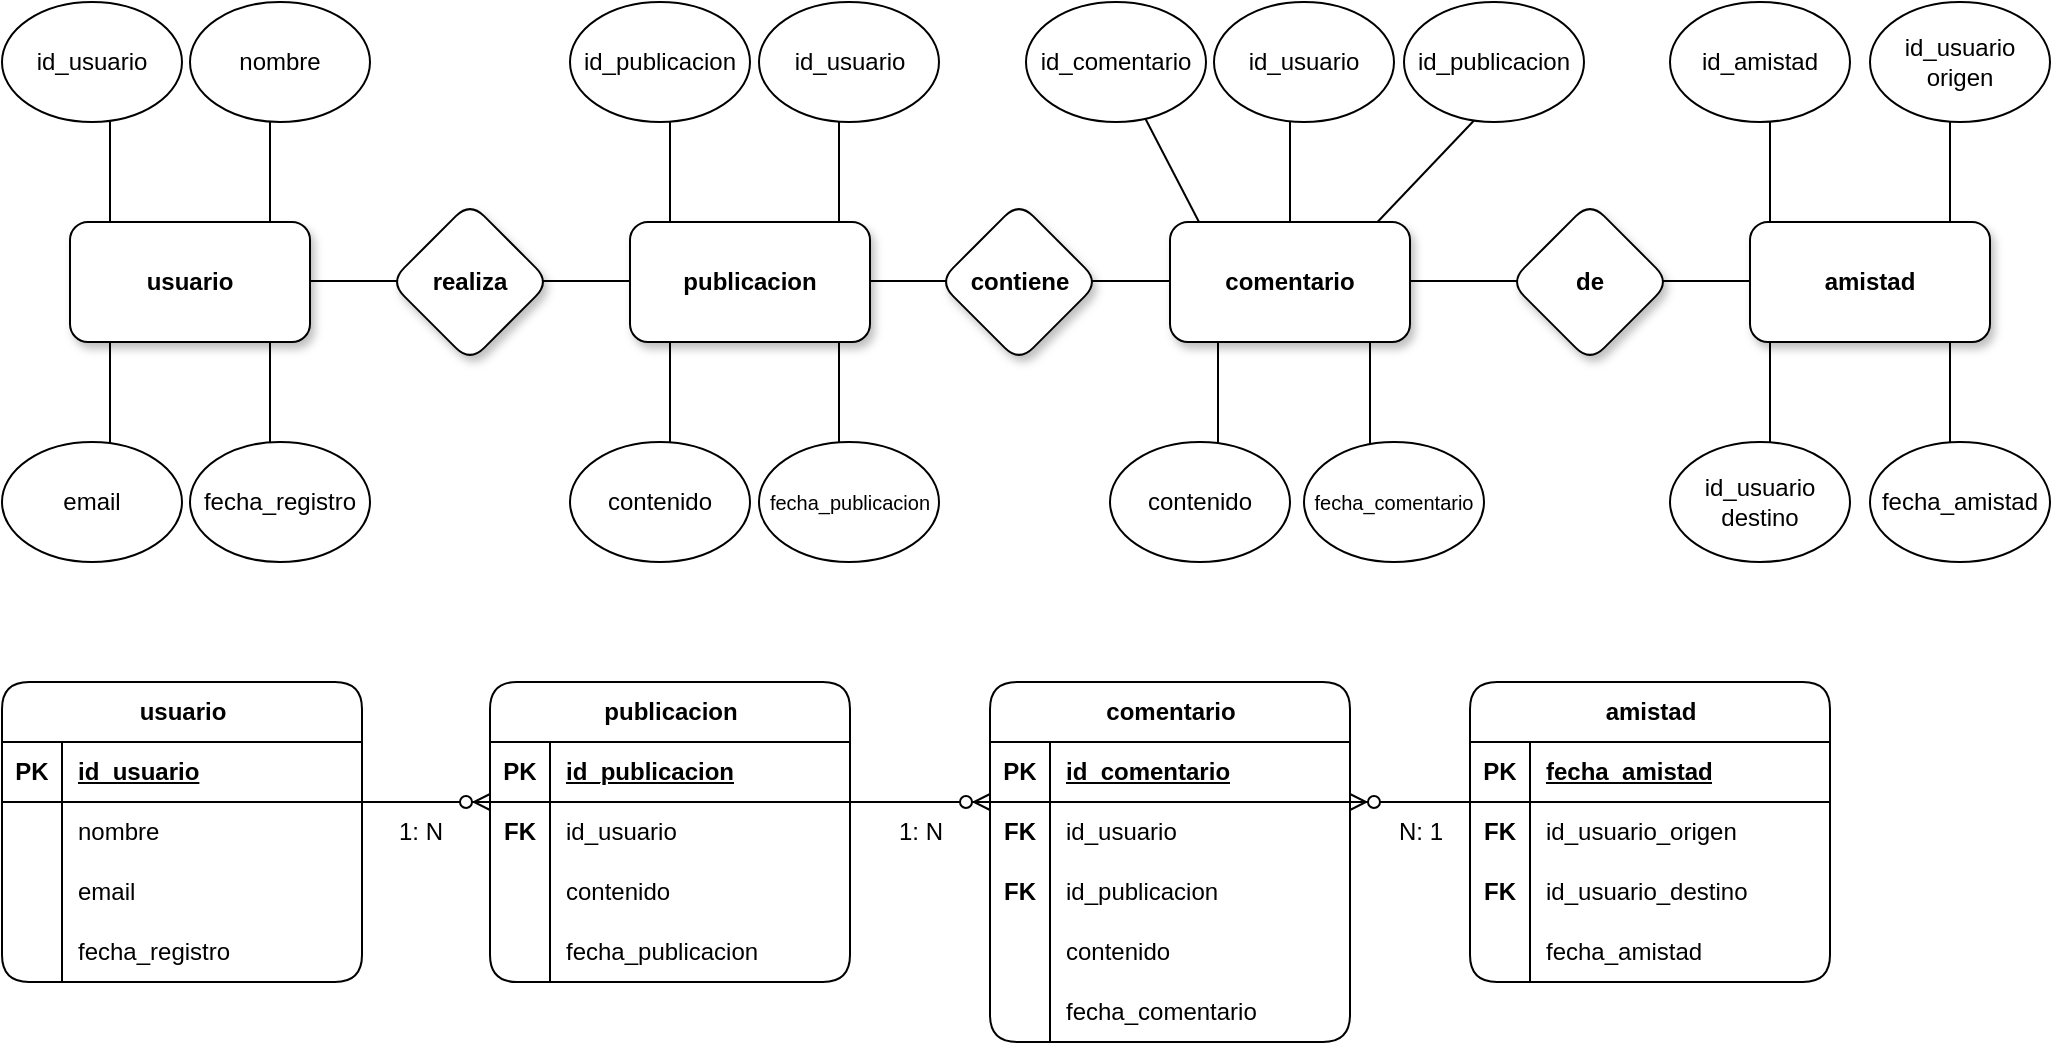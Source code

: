 <mxfile version="28.2.0">
  <diagram name="Página-1" id="ePE0vq8VpoWmBoGoiQUr">
    <mxGraphModel grid="1" page="1" gridSize="10" guides="1" tooltips="1" connect="1" arrows="1" fold="1" pageScale="1" pageWidth="1169" pageHeight="1654" math="0" shadow="0">
      <root>
        <mxCell id="0" />
        <mxCell id="1" parent="0" />
        <mxCell id="6eiF9FufuPybme3Obcz6-46" value="" style="endArrow=none;html=1;rounded=0;" edge="1" parent="1">
          <mxGeometry width="50" height="50" relative="1" as="geometry">
            <mxPoint x="920" y="350" as="sourcePoint" />
            <mxPoint x="920" y="280" as="targetPoint" />
          </mxGeometry>
        </mxCell>
        <mxCell id="6eiF9FufuPybme3Obcz6-44" value="" style="endArrow=none;html=1;rounded=0;" edge="1" parent="1">
          <mxGeometry width="50" height="50" relative="1" as="geometry">
            <mxPoint x="920" y="460" as="sourcePoint" />
            <mxPoint x="920" y="390" as="targetPoint" />
          </mxGeometry>
        </mxCell>
        <mxCell id="6eiF9FufuPybme3Obcz6-45" value="" style="endArrow=none;html=1;rounded=0;" edge="1" parent="1">
          <mxGeometry width="50" height="50" relative="1" as="geometry">
            <mxPoint x="1010" y="460" as="sourcePoint" />
            <mxPoint x="1010" y="390" as="targetPoint" />
          </mxGeometry>
        </mxCell>
        <mxCell id="6eiF9FufuPybme3Obcz6-47" value="" style="endArrow=none;html=1;rounded=0;" edge="1" parent="1">
          <mxGeometry width="50" height="50" relative="1" as="geometry">
            <mxPoint x="1010" y="340" as="sourcePoint" />
            <mxPoint x="1010" y="270" as="targetPoint" />
          </mxGeometry>
        </mxCell>
        <mxCell id="6eiF9FufuPybme3Obcz6-38" value="" style="endArrow=none;html=1;rounded=0;" edge="1" parent="1" target="6eiF9FufuPybme3Obcz6-30">
          <mxGeometry width="50" height="50" relative="1" as="geometry">
            <mxPoint x="634.5" y="330" as="sourcePoint" />
            <mxPoint x="634.5" y="260" as="targetPoint" />
          </mxGeometry>
        </mxCell>
        <mxCell id="6eiF9FufuPybme3Obcz6-39" value="" style="endArrow=none;html=1;rounded=0;entryX=0.242;entryY=0.9;entryDx=0;entryDy=0;entryPerimeter=0;" edge="1" parent="1">
          <mxGeometry width="50" height="50" relative="1" as="geometry">
            <mxPoint x="723.748" y="330" as="sourcePoint" />
            <mxPoint x="777" y="274" as="targetPoint" />
          </mxGeometry>
        </mxCell>
        <mxCell id="6eiF9FufuPybme3Obcz6-37" value="" style="endArrow=none;html=1;rounded=0;" edge="1" parent="1">
          <mxGeometry width="50" height="50" relative="1" as="geometry">
            <mxPoint x="680" y="330" as="sourcePoint" />
            <mxPoint x="680" y="260" as="targetPoint" />
          </mxGeometry>
        </mxCell>
        <mxCell id="6eiF9FufuPybme3Obcz6-35" value="" style="endArrow=none;html=1;rounded=0;" edge="1" parent="1">
          <mxGeometry width="50" height="50" relative="1" as="geometry">
            <mxPoint x="644" y="380" as="sourcePoint" />
            <mxPoint x="644" y="450" as="targetPoint" />
          </mxGeometry>
        </mxCell>
        <mxCell id="6eiF9FufuPybme3Obcz6-36" value="" style="endArrow=none;html=1;rounded=0;" edge="1" parent="1">
          <mxGeometry width="50" height="50" relative="1" as="geometry">
            <mxPoint x="720" y="450" as="sourcePoint" />
            <mxPoint x="720" y="380" as="targetPoint" />
          </mxGeometry>
        </mxCell>
        <mxCell id="6eiF9FufuPybme3Obcz6-27" value="" style="endArrow=none;html=1;rounded=0;" edge="1" parent="1">
          <mxGeometry width="50" height="50" relative="1" as="geometry">
            <mxPoint x="560" y="359.5" as="sourcePoint" />
            <mxPoint x="630" y="359.5" as="targetPoint" />
          </mxGeometry>
        </mxCell>
        <mxCell id="6eiF9FufuPybme3Obcz6-28" value="" style="endArrow=none;html=1;rounded=0;" edge="1" parent="1">
          <mxGeometry width="50" height="50" relative="1" as="geometry">
            <mxPoint x="730" y="359.5" as="sourcePoint" />
            <mxPoint x="800" y="359.5" as="targetPoint" />
          </mxGeometry>
        </mxCell>
        <mxCell id="6eiF9FufuPybme3Obcz6-29" value="" style="endArrow=none;html=1;rounded=0;" edge="1" parent="1">
          <mxGeometry width="50" height="50" relative="1" as="geometry">
            <mxPoint x="840" y="359.5" as="sourcePoint" />
            <mxPoint x="910" y="359.5" as="targetPoint" />
          </mxGeometry>
        </mxCell>
        <mxCell id="6eiF9FufuPybme3Obcz6-26" value="" style="endArrow=none;html=1;rounded=0;" edge="1" parent="1">
          <mxGeometry width="50" height="50" relative="1" as="geometry">
            <mxPoint x="450" y="359.5" as="sourcePoint" />
            <mxPoint x="520" y="359.5" as="targetPoint" />
          </mxGeometry>
        </mxCell>
        <mxCell id="6eiF9FufuPybme3Obcz6-24" value="" style="endArrow=none;html=1;rounded=0;" edge="1" parent="1">
          <mxGeometry width="50" height="50" relative="1" as="geometry">
            <mxPoint x="170" y="359.5" as="sourcePoint" />
            <mxPoint x="240" y="359.5" as="targetPoint" />
          </mxGeometry>
        </mxCell>
        <mxCell id="6eiF9FufuPybme3Obcz6-25" value="" style="endArrow=none;html=1;rounded=0;" edge="1" parent="1">
          <mxGeometry width="50" height="50" relative="1" as="geometry">
            <mxPoint x="280" y="359.5" as="sourcePoint" />
            <mxPoint x="350" y="359.5" as="targetPoint" />
          </mxGeometry>
        </mxCell>
        <mxCell id="6eiF9FufuPybme3Obcz6-22" value="" style="endArrow=none;html=1;rounded=0;" edge="1" parent="1">
          <mxGeometry width="50" height="50" relative="1" as="geometry">
            <mxPoint x="370" y="450" as="sourcePoint" />
            <mxPoint x="370" y="380" as="targetPoint" />
          </mxGeometry>
        </mxCell>
        <mxCell id="6eiF9FufuPybme3Obcz6-20" value="" style="endArrow=none;html=1;rounded=0;" edge="1" parent="1">
          <mxGeometry width="50" height="50" relative="1" as="geometry">
            <mxPoint x="370" y="340" as="sourcePoint" />
            <mxPoint x="370" y="270" as="targetPoint" />
          </mxGeometry>
        </mxCell>
        <mxCell id="6eiF9FufuPybme3Obcz6-21" value="" style="endArrow=none;html=1;rounded=0;" edge="1" parent="1">
          <mxGeometry width="50" height="50" relative="1" as="geometry">
            <mxPoint x="454.5" y="340" as="sourcePoint" />
            <mxPoint x="454.5" y="270" as="targetPoint" />
          </mxGeometry>
        </mxCell>
        <mxCell id="6eiF9FufuPybme3Obcz6-23" value="" style="endArrow=none;html=1;rounded=0;" edge="1" parent="1">
          <mxGeometry width="50" height="50" relative="1" as="geometry">
            <mxPoint x="454.5" y="450" as="sourcePoint" />
            <mxPoint x="454.5" y="380" as="targetPoint" />
          </mxGeometry>
        </mxCell>
        <mxCell id="6eiF9FufuPybme3Obcz6-9" value="" style="endArrow=none;html=1;rounded=0;" edge="1" parent="1">
          <mxGeometry width="50" height="50" relative="1" as="geometry">
            <mxPoint x="170" y="340" as="sourcePoint" />
            <mxPoint x="170" y="270" as="targetPoint" />
          </mxGeometry>
        </mxCell>
        <mxCell id="6eiF9FufuPybme3Obcz6-8" value="" style="endArrow=none;html=1;rounded=0;" edge="1" parent="1">
          <mxGeometry width="50" height="50" relative="1" as="geometry">
            <mxPoint x="90" y="340" as="sourcePoint" />
            <mxPoint x="90" y="270" as="targetPoint" />
          </mxGeometry>
        </mxCell>
        <mxCell id="6eiF9FufuPybme3Obcz6-11" value="" style="endArrow=none;html=1;rounded=0;" edge="1" parent="1">
          <mxGeometry width="50" height="50" relative="1" as="geometry">
            <mxPoint x="170" y="450" as="sourcePoint" />
            <mxPoint x="170" y="380" as="targetPoint" />
          </mxGeometry>
        </mxCell>
        <mxCell id="6eiF9FufuPybme3Obcz6-10" value="" style="endArrow=none;html=1;rounded=0;" edge="1" parent="1">
          <mxGeometry width="50" height="50" relative="1" as="geometry">
            <mxPoint x="90" y="450" as="sourcePoint" />
            <mxPoint x="90" y="380" as="targetPoint" />
          </mxGeometry>
        </mxCell>
        <mxCell id="6eiF9FufuPybme3Obcz6-1" value="&lt;b&gt;usuario&lt;/b&gt;" style="rounded=1;whiteSpace=wrap;html=1;shadow=1;" vertex="1" parent="1">
          <mxGeometry x="70" y="330" width="120" height="60" as="geometry" />
        </mxCell>
        <mxCell id="6eiF9FufuPybme3Obcz6-2" value="&lt;b&gt;publicacion&lt;/b&gt;" style="rounded=1;whiteSpace=wrap;html=1;shadow=1;" vertex="1" parent="1">
          <mxGeometry x="350" y="330" width="120" height="60" as="geometry" />
        </mxCell>
        <mxCell id="6eiF9FufuPybme3Obcz6-3" value="&lt;b&gt;comentario&lt;/b&gt;" style="rounded=1;whiteSpace=wrap;html=1;shadow=1;" vertex="1" parent="1">
          <mxGeometry x="620" y="330" width="120" height="60" as="geometry" />
        </mxCell>
        <mxCell id="6eiF9FufuPybme3Obcz6-4" value="&lt;b&gt;amistad&lt;/b&gt;" style="rounded=1;whiteSpace=wrap;html=1;shadow=1;" vertex="1" parent="1">
          <mxGeometry x="910" y="330" width="120" height="60" as="geometry" />
        </mxCell>
        <mxCell id="6eiF9FufuPybme3Obcz6-5" value="&lt;b&gt;realiza&lt;/b&gt;" style="rhombus;whiteSpace=wrap;html=1;rounded=1;shadow=1;" vertex="1" parent="1">
          <mxGeometry x="230" y="320" width="80" height="80" as="geometry" />
        </mxCell>
        <mxCell id="6eiF9FufuPybme3Obcz6-6" value="&lt;b&gt;contiene&lt;/b&gt;" style="rhombus;whiteSpace=wrap;html=1;rounded=1;shadow=1;" vertex="1" parent="1">
          <mxGeometry x="504.5" y="320" width="80" height="80" as="geometry" />
        </mxCell>
        <mxCell id="6eiF9FufuPybme3Obcz6-7" value="&lt;b&gt;de&lt;/b&gt;" style="rhombus;whiteSpace=wrap;html=1;rounded=1;shadow=1;" vertex="1" parent="1">
          <mxGeometry x="790" y="320" width="80" height="80" as="geometry" />
        </mxCell>
        <mxCell id="6eiF9FufuPybme3Obcz6-12" value="id_usuario" style="ellipse;whiteSpace=wrap;html=1;" vertex="1" parent="1">
          <mxGeometry x="36" y="220" width="90" height="60" as="geometry" />
        </mxCell>
        <mxCell id="6eiF9FufuPybme3Obcz6-13" value="nombre" style="ellipse;whiteSpace=wrap;html=1;" vertex="1" parent="1">
          <mxGeometry x="130" y="220" width="90" height="60" as="geometry" />
        </mxCell>
        <mxCell id="6eiF9FufuPybme3Obcz6-14" value="email" style="ellipse;whiteSpace=wrap;html=1;" vertex="1" parent="1">
          <mxGeometry x="36" y="440" width="90" height="60" as="geometry" />
        </mxCell>
        <mxCell id="6eiF9FufuPybme3Obcz6-15" value="fecha_registro" style="ellipse;whiteSpace=wrap;html=1;" vertex="1" parent="1">
          <mxGeometry x="130" y="440" width="90" height="60" as="geometry" />
        </mxCell>
        <mxCell id="6eiF9FufuPybme3Obcz6-16" value="id_publicacion" style="ellipse;whiteSpace=wrap;html=1;" vertex="1" parent="1">
          <mxGeometry x="320" y="220" width="90" height="60" as="geometry" />
        </mxCell>
        <mxCell id="6eiF9FufuPybme3Obcz6-17" value="id_usuario" style="ellipse;whiteSpace=wrap;html=1;" vertex="1" parent="1">
          <mxGeometry x="414.5" y="220" width="90" height="60" as="geometry" />
        </mxCell>
        <mxCell id="6eiF9FufuPybme3Obcz6-18" value="contenido" style="ellipse;whiteSpace=wrap;html=1;" vertex="1" parent="1">
          <mxGeometry x="320" y="440" width="90" height="60" as="geometry" />
        </mxCell>
        <mxCell id="6eiF9FufuPybme3Obcz6-19" value="&lt;font style=&quot;font-size: 10px;&quot;&gt;fecha_publicacion&lt;/font&gt;" style="ellipse;whiteSpace=wrap;html=1;" vertex="1" parent="1">
          <mxGeometry x="414.5" y="440" width="90" height="60" as="geometry" />
        </mxCell>
        <mxCell id="6eiF9FufuPybme3Obcz6-30" value="id_comentario" style="ellipse;whiteSpace=wrap;html=1;" vertex="1" parent="1">
          <mxGeometry x="548" y="220" width="90" height="60" as="geometry" />
        </mxCell>
        <mxCell id="6eiF9FufuPybme3Obcz6-31" value="id_usuario" style="ellipse;whiteSpace=wrap;html=1;" vertex="1" parent="1">
          <mxGeometry x="642" y="220" width="90" height="60" as="geometry" />
        </mxCell>
        <mxCell id="6eiF9FufuPybme3Obcz6-32" value="id_publicacion" style="ellipse;whiteSpace=wrap;html=1;" vertex="1" parent="1">
          <mxGeometry x="737" y="220" width="90" height="60" as="geometry" />
        </mxCell>
        <mxCell id="6eiF9FufuPybme3Obcz6-33" value="contenido" style="ellipse;whiteSpace=wrap;html=1;" vertex="1" parent="1">
          <mxGeometry x="590" y="440" width="90" height="60" as="geometry" />
        </mxCell>
        <mxCell id="6eiF9FufuPybme3Obcz6-34" value="&lt;font style=&quot;font-size: 10px;&quot;&gt;fecha_comentario&lt;/font&gt;" style="ellipse;whiteSpace=wrap;html=1;" vertex="1" parent="1">
          <mxGeometry x="687" y="440" width="90" height="60" as="geometry" />
        </mxCell>
        <mxCell id="6eiF9FufuPybme3Obcz6-40" value="id_amistad" style="ellipse;whiteSpace=wrap;html=1;" vertex="1" parent="1">
          <mxGeometry x="870" y="220" width="90" height="60" as="geometry" />
        </mxCell>
        <mxCell id="6eiF9FufuPybme3Obcz6-41" value="id_usuario origen" style="ellipse;whiteSpace=wrap;html=1;" vertex="1" parent="1">
          <mxGeometry x="970" y="220" width="90" height="60" as="geometry" />
        </mxCell>
        <mxCell id="6eiF9FufuPybme3Obcz6-42" value="id_usuario destino" style="ellipse;whiteSpace=wrap;html=1;" vertex="1" parent="1">
          <mxGeometry x="870" y="440" width="90" height="60" as="geometry" />
        </mxCell>
        <mxCell id="6eiF9FufuPybme3Obcz6-43" value="fecha_amistad" style="ellipse;whiteSpace=wrap;html=1;" vertex="1" parent="1">
          <mxGeometry x="970" y="440" width="90" height="60" as="geometry" />
        </mxCell>
        <mxCell id="6eiF9FufuPybme3Obcz6-48" value="usuario" style="shape=table;startSize=30;container=1;collapsible=1;childLayout=tableLayout;fixedRows=1;rowLines=0;fontStyle=1;align=center;resizeLast=1;html=1;rounded=1;" vertex="1" parent="1">
          <mxGeometry x="36" y="560" width="180" height="150" as="geometry" />
        </mxCell>
        <mxCell id="6eiF9FufuPybme3Obcz6-49" value="" style="shape=tableRow;horizontal=0;startSize=0;swimlaneHead=0;swimlaneBody=0;fillColor=none;collapsible=0;dropTarget=0;points=[[0,0.5],[1,0.5]];portConstraint=eastwest;top=0;left=0;right=0;bottom=1;" vertex="1" parent="6eiF9FufuPybme3Obcz6-48">
          <mxGeometry y="30" width="180" height="30" as="geometry" />
        </mxCell>
        <mxCell id="6eiF9FufuPybme3Obcz6-50" value="PK" style="shape=partialRectangle;connectable=0;fillColor=none;top=0;left=0;bottom=0;right=0;fontStyle=1;overflow=hidden;whiteSpace=wrap;html=1;" vertex="1" parent="6eiF9FufuPybme3Obcz6-49">
          <mxGeometry width="30" height="30" as="geometry">
            <mxRectangle width="30" height="30" as="alternateBounds" />
          </mxGeometry>
        </mxCell>
        <mxCell id="6eiF9FufuPybme3Obcz6-51" value="id_usuario" style="shape=partialRectangle;connectable=0;fillColor=none;top=0;left=0;bottom=0;right=0;align=left;spacingLeft=6;fontStyle=5;overflow=hidden;whiteSpace=wrap;html=1;" vertex="1" parent="6eiF9FufuPybme3Obcz6-49">
          <mxGeometry x="30" width="150" height="30" as="geometry">
            <mxRectangle width="150" height="30" as="alternateBounds" />
          </mxGeometry>
        </mxCell>
        <mxCell id="6eiF9FufuPybme3Obcz6-52" value="" style="shape=tableRow;horizontal=0;startSize=0;swimlaneHead=0;swimlaneBody=0;fillColor=none;collapsible=0;dropTarget=0;points=[[0,0.5],[1,0.5]];portConstraint=eastwest;top=0;left=0;right=0;bottom=0;" vertex="1" parent="6eiF9FufuPybme3Obcz6-48">
          <mxGeometry y="60" width="180" height="30" as="geometry" />
        </mxCell>
        <mxCell id="6eiF9FufuPybme3Obcz6-53" value="" style="shape=partialRectangle;connectable=0;fillColor=none;top=0;left=0;bottom=0;right=0;editable=1;overflow=hidden;whiteSpace=wrap;html=1;" vertex="1" parent="6eiF9FufuPybme3Obcz6-52">
          <mxGeometry width="30" height="30" as="geometry">
            <mxRectangle width="30" height="30" as="alternateBounds" />
          </mxGeometry>
        </mxCell>
        <mxCell id="6eiF9FufuPybme3Obcz6-54" value="nombre" style="shape=partialRectangle;connectable=0;fillColor=none;top=0;left=0;bottom=0;right=0;align=left;spacingLeft=6;overflow=hidden;whiteSpace=wrap;html=1;" vertex="1" parent="6eiF9FufuPybme3Obcz6-52">
          <mxGeometry x="30" width="150" height="30" as="geometry">
            <mxRectangle width="150" height="30" as="alternateBounds" />
          </mxGeometry>
        </mxCell>
        <mxCell id="6eiF9FufuPybme3Obcz6-55" value="" style="shape=tableRow;horizontal=0;startSize=0;swimlaneHead=0;swimlaneBody=0;fillColor=none;collapsible=0;dropTarget=0;points=[[0,0.5],[1,0.5]];portConstraint=eastwest;top=0;left=0;right=0;bottom=0;" vertex="1" parent="6eiF9FufuPybme3Obcz6-48">
          <mxGeometry y="90" width="180" height="30" as="geometry" />
        </mxCell>
        <mxCell id="6eiF9FufuPybme3Obcz6-56" value="" style="shape=partialRectangle;connectable=0;fillColor=none;top=0;left=0;bottom=0;right=0;editable=1;overflow=hidden;whiteSpace=wrap;html=1;" vertex="1" parent="6eiF9FufuPybme3Obcz6-55">
          <mxGeometry width="30" height="30" as="geometry">
            <mxRectangle width="30" height="30" as="alternateBounds" />
          </mxGeometry>
        </mxCell>
        <mxCell id="6eiF9FufuPybme3Obcz6-57" value="email" style="shape=partialRectangle;connectable=0;fillColor=none;top=0;left=0;bottom=0;right=0;align=left;spacingLeft=6;overflow=hidden;whiteSpace=wrap;html=1;" vertex="1" parent="6eiF9FufuPybme3Obcz6-55">
          <mxGeometry x="30" width="150" height="30" as="geometry">
            <mxRectangle width="150" height="30" as="alternateBounds" />
          </mxGeometry>
        </mxCell>
        <mxCell id="6eiF9FufuPybme3Obcz6-58" value="" style="shape=tableRow;horizontal=0;startSize=0;swimlaneHead=0;swimlaneBody=0;fillColor=none;collapsible=0;dropTarget=0;points=[[0,0.5],[1,0.5]];portConstraint=eastwest;top=0;left=0;right=0;bottom=0;" vertex="1" parent="6eiF9FufuPybme3Obcz6-48">
          <mxGeometry y="120" width="180" height="30" as="geometry" />
        </mxCell>
        <mxCell id="6eiF9FufuPybme3Obcz6-59" value="" style="shape=partialRectangle;connectable=0;fillColor=none;top=0;left=0;bottom=0;right=0;editable=1;overflow=hidden;whiteSpace=wrap;html=1;" vertex="1" parent="6eiF9FufuPybme3Obcz6-58">
          <mxGeometry width="30" height="30" as="geometry">
            <mxRectangle width="30" height="30" as="alternateBounds" />
          </mxGeometry>
        </mxCell>
        <mxCell id="6eiF9FufuPybme3Obcz6-60" value="fecha_registro" style="shape=partialRectangle;connectable=0;fillColor=none;top=0;left=0;bottom=0;right=0;align=left;spacingLeft=6;overflow=hidden;whiteSpace=wrap;html=1;" vertex="1" parent="6eiF9FufuPybme3Obcz6-58">
          <mxGeometry x="30" width="150" height="30" as="geometry">
            <mxRectangle width="150" height="30" as="alternateBounds" />
          </mxGeometry>
        </mxCell>
        <mxCell id="6eiF9FufuPybme3Obcz6-61" value="publicacion" style="shape=table;startSize=30;container=1;collapsible=1;childLayout=tableLayout;fixedRows=1;rowLines=0;fontStyle=1;align=center;resizeLast=1;html=1;rounded=1;" vertex="1" parent="1">
          <mxGeometry x="280" y="560" width="180" height="150" as="geometry" />
        </mxCell>
        <mxCell id="6eiF9FufuPybme3Obcz6-62" value="" style="shape=tableRow;horizontal=0;startSize=0;swimlaneHead=0;swimlaneBody=0;fillColor=none;collapsible=0;dropTarget=0;points=[[0,0.5],[1,0.5]];portConstraint=eastwest;top=0;left=0;right=0;bottom=1;" vertex="1" parent="6eiF9FufuPybme3Obcz6-61">
          <mxGeometry y="30" width="180" height="30" as="geometry" />
        </mxCell>
        <mxCell id="6eiF9FufuPybme3Obcz6-63" value="PK" style="shape=partialRectangle;connectable=0;fillColor=none;top=0;left=0;bottom=0;right=0;fontStyle=1;overflow=hidden;whiteSpace=wrap;html=1;" vertex="1" parent="6eiF9FufuPybme3Obcz6-62">
          <mxGeometry width="30" height="30" as="geometry">
            <mxRectangle width="30" height="30" as="alternateBounds" />
          </mxGeometry>
        </mxCell>
        <mxCell id="6eiF9FufuPybme3Obcz6-64" value="id_publicacion" style="shape=partialRectangle;connectable=0;fillColor=none;top=0;left=0;bottom=0;right=0;align=left;spacingLeft=6;fontStyle=5;overflow=hidden;whiteSpace=wrap;html=1;" vertex="1" parent="6eiF9FufuPybme3Obcz6-62">
          <mxGeometry x="30" width="150" height="30" as="geometry">
            <mxRectangle width="150" height="30" as="alternateBounds" />
          </mxGeometry>
        </mxCell>
        <mxCell id="6eiF9FufuPybme3Obcz6-65" value="" style="shape=tableRow;horizontal=0;startSize=0;swimlaneHead=0;swimlaneBody=0;fillColor=none;collapsible=0;dropTarget=0;points=[[0,0.5],[1,0.5]];portConstraint=eastwest;top=0;left=0;right=0;bottom=0;" vertex="1" parent="6eiF9FufuPybme3Obcz6-61">
          <mxGeometry y="60" width="180" height="30" as="geometry" />
        </mxCell>
        <mxCell id="6eiF9FufuPybme3Obcz6-66" value="&lt;b&gt;FK&lt;/b&gt;" style="shape=partialRectangle;connectable=0;fillColor=none;top=0;left=0;bottom=0;right=0;editable=1;overflow=hidden;whiteSpace=wrap;html=1;" vertex="1" parent="6eiF9FufuPybme3Obcz6-65">
          <mxGeometry width="30" height="30" as="geometry">
            <mxRectangle width="30" height="30" as="alternateBounds" />
          </mxGeometry>
        </mxCell>
        <mxCell id="6eiF9FufuPybme3Obcz6-67" value="id_usuario" style="shape=partialRectangle;connectable=0;fillColor=none;top=0;left=0;bottom=0;right=0;align=left;spacingLeft=6;overflow=hidden;whiteSpace=wrap;html=1;" vertex="1" parent="6eiF9FufuPybme3Obcz6-65">
          <mxGeometry x="30" width="150" height="30" as="geometry">
            <mxRectangle width="150" height="30" as="alternateBounds" />
          </mxGeometry>
        </mxCell>
        <mxCell id="6eiF9FufuPybme3Obcz6-68" value="" style="shape=tableRow;horizontal=0;startSize=0;swimlaneHead=0;swimlaneBody=0;fillColor=none;collapsible=0;dropTarget=0;points=[[0,0.5],[1,0.5]];portConstraint=eastwest;top=0;left=0;right=0;bottom=0;" vertex="1" parent="6eiF9FufuPybme3Obcz6-61">
          <mxGeometry y="90" width="180" height="30" as="geometry" />
        </mxCell>
        <mxCell id="6eiF9FufuPybme3Obcz6-69" value="" style="shape=partialRectangle;connectable=0;fillColor=none;top=0;left=0;bottom=0;right=0;editable=1;overflow=hidden;whiteSpace=wrap;html=1;" vertex="1" parent="6eiF9FufuPybme3Obcz6-68">
          <mxGeometry width="30" height="30" as="geometry">
            <mxRectangle width="30" height="30" as="alternateBounds" />
          </mxGeometry>
        </mxCell>
        <mxCell id="6eiF9FufuPybme3Obcz6-70" value="contenido" style="shape=partialRectangle;connectable=0;fillColor=none;top=0;left=0;bottom=0;right=0;align=left;spacingLeft=6;overflow=hidden;whiteSpace=wrap;html=1;" vertex="1" parent="6eiF9FufuPybme3Obcz6-68">
          <mxGeometry x="30" width="150" height="30" as="geometry">
            <mxRectangle width="150" height="30" as="alternateBounds" />
          </mxGeometry>
        </mxCell>
        <mxCell id="6eiF9FufuPybme3Obcz6-71" value="" style="shape=tableRow;horizontal=0;startSize=0;swimlaneHead=0;swimlaneBody=0;fillColor=none;collapsible=0;dropTarget=0;points=[[0,0.5],[1,0.5]];portConstraint=eastwest;top=0;left=0;right=0;bottom=0;" vertex="1" parent="6eiF9FufuPybme3Obcz6-61">
          <mxGeometry y="120" width="180" height="30" as="geometry" />
        </mxCell>
        <mxCell id="6eiF9FufuPybme3Obcz6-72" value="" style="shape=partialRectangle;connectable=0;fillColor=none;top=0;left=0;bottom=0;right=0;editable=1;overflow=hidden;whiteSpace=wrap;html=1;" vertex="1" parent="6eiF9FufuPybme3Obcz6-71">
          <mxGeometry width="30" height="30" as="geometry">
            <mxRectangle width="30" height="30" as="alternateBounds" />
          </mxGeometry>
        </mxCell>
        <mxCell id="6eiF9FufuPybme3Obcz6-73" value="fecha_publicacion" style="shape=partialRectangle;connectable=0;fillColor=none;top=0;left=0;bottom=0;right=0;align=left;spacingLeft=6;overflow=hidden;whiteSpace=wrap;html=1;" vertex="1" parent="6eiF9FufuPybme3Obcz6-71">
          <mxGeometry x="30" width="150" height="30" as="geometry">
            <mxRectangle width="150" height="30" as="alternateBounds" />
          </mxGeometry>
        </mxCell>
        <mxCell id="6eiF9FufuPybme3Obcz6-74" value="comentario" style="shape=table;startSize=30;container=1;collapsible=1;childLayout=tableLayout;fixedRows=1;rowLines=0;fontStyle=1;align=center;resizeLast=1;html=1;rounded=1;" vertex="1" parent="1">
          <mxGeometry x="530" y="560" width="180" height="180" as="geometry" />
        </mxCell>
        <mxCell id="6eiF9FufuPybme3Obcz6-75" value="" style="shape=tableRow;horizontal=0;startSize=0;swimlaneHead=0;swimlaneBody=0;fillColor=none;collapsible=0;dropTarget=0;points=[[0,0.5],[1,0.5]];portConstraint=eastwest;top=0;left=0;right=0;bottom=1;" vertex="1" parent="6eiF9FufuPybme3Obcz6-74">
          <mxGeometry y="30" width="180" height="30" as="geometry" />
        </mxCell>
        <mxCell id="6eiF9FufuPybme3Obcz6-76" value="PK" style="shape=partialRectangle;connectable=0;fillColor=none;top=0;left=0;bottom=0;right=0;fontStyle=1;overflow=hidden;whiteSpace=wrap;html=1;" vertex="1" parent="6eiF9FufuPybme3Obcz6-75">
          <mxGeometry width="30" height="30" as="geometry">
            <mxRectangle width="30" height="30" as="alternateBounds" />
          </mxGeometry>
        </mxCell>
        <mxCell id="6eiF9FufuPybme3Obcz6-77" value="id_comentario" style="shape=partialRectangle;connectable=0;fillColor=none;top=0;left=0;bottom=0;right=0;align=left;spacingLeft=6;fontStyle=5;overflow=hidden;whiteSpace=wrap;html=1;" vertex="1" parent="6eiF9FufuPybme3Obcz6-75">
          <mxGeometry x="30" width="150" height="30" as="geometry">
            <mxRectangle width="150" height="30" as="alternateBounds" />
          </mxGeometry>
        </mxCell>
        <mxCell id="6eiF9FufuPybme3Obcz6-78" value="" style="shape=tableRow;horizontal=0;startSize=0;swimlaneHead=0;swimlaneBody=0;fillColor=none;collapsible=0;dropTarget=0;points=[[0,0.5],[1,0.5]];portConstraint=eastwest;top=0;left=0;right=0;bottom=0;" vertex="1" parent="6eiF9FufuPybme3Obcz6-74">
          <mxGeometry y="60" width="180" height="30" as="geometry" />
        </mxCell>
        <mxCell id="6eiF9FufuPybme3Obcz6-79" value="&lt;b&gt;FK&lt;/b&gt;" style="shape=partialRectangle;connectable=0;fillColor=none;top=0;left=0;bottom=0;right=0;editable=1;overflow=hidden;whiteSpace=wrap;html=1;" vertex="1" parent="6eiF9FufuPybme3Obcz6-78">
          <mxGeometry width="30" height="30" as="geometry">
            <mxRectangle width="30" height="30" as="alternateBounds" />
          </mxGeometry>
        </mxCell>
        <mxCell id="6eiF9FufuPybme3Obcz6-80" value="id_usuario" style="shape=partialRectangle;connectable=0;fillColor=none;top=0;left=0;bottom=0;right=0;align=left;spacingLeft=6;overflow=hidden;whiteSpace=wrap;html=1;" vertex="1" parent="6eiF9FufuPybme3Obcz6-78">
          <mxGeometry x="30" width="150" height="30" as="geometry">
            <mxRectangle width="150" height="30" as="alternateBounds" />
          </mxGeometry>
        </mxCell>
        <mxCell id="6eiF9FufuPybme3Obcz6-81" value="" style="shape=tableRow;horizontal=0;startSize=0;swimlaneHead=0;swimlaneBody=0;fillColor=none;collapsible=0;dropTarget=0;points=[[0,0.5],[1,0.5]];portConstraint=eastwest;top=0;left=0;right=0;bottom=0;" vertex="1" parent="6eiF9FufuPybme3Obcz6-74">
          <mxGeometry y="90" width="180" height="30" as="geometry" />
        </mxCell>
        <mxCell id="6eiF9FufuPybme3Obcz6-82" value="&lt;b&gt;FK&lt;/b&gt;" style="shape=partialRectangle;connectable=0;fillColor=none;top=0;left=0;bottom=0;right=0;editable=1;overflow=hidden;whiteSpace=wrap;html=1;" vertex="1" parent="6eiF9FufuPybme3Obcz6-81">
          <mxGeometry width="30" height="30" as="geometry">
            <mxRectangle width="30" height="30" as="alternateBounds" />
          </mxGeometry>
        </mxCell>
        <mxCell id="6eiF9FufuPybme3Obcz6-83" value="id_publicacion" style="shape=partialRectangle;connectable=0;fillColor=none;top=0;left=0;bottom=0;right=0;align=left;spacingLeft=6;overflow=hidden;whiteSpace=wrap;html=1;" vertex="1" parent="6eiF9FufuPybme3Obcz6-81">
          <mxGeometry x="30" width="150" height="30" as="geometry">
            <mxRectangle width="150" height="30" as="alternateBounds" />
          </mxGeometry>
        </mxCell>
        <mxCell id="6eiF9FufuPybme3Obcz6-84" value="" style="shape=tableRow;horizontal=0;startSize=0;swimlaneHead=0;swimlaneBody=0;fillColor=none;collapsible=0;dropTarget=0;points=[[0,0.5],[1,0.5]];portConstraint=eastwest;top=0;left=0;right=0;bottom=0;" vertex="1" parent="6eiF9FufuPybme3Obcz6-74">
          <mxGeometry y="120" width="180" height="30" as="geometry" />
        </mxCell>
        <mxCell id="6eiF9FufuPybme3Obcz6-85" value="" style="shape=partialRectangle;connectable=0;fillColor=none;top=0;left=0;bottom=0;right=0;editable=1;overflow=hidden;whiteSpace=wrap;html=1;" vertex="1" parent="6eiF9FufuPybme3Obcz6-84">
          <mxGeometry width="30" height="30" as="geometry">
            <mxRectangle width="30" height="30" as="alternateBounds" />
          </mxGeometry>
        </mxCell>
        <mxCell id="6eiF9FufuPybme3Obcz6-86" value="contenido" style="shape=partialRectangle;connectable=0;fillColor=none;top=0;left=0;bottom=0;right=0;align=left;spacingLeft=6;overflow=hidden;whiteSpace=wrap;html=1;" vertex="1" parent="6eiF9FufuPybme3Obcz6-84">
          <mxGeometry x="30" width="150" height="30" as="geometry">
            <mxRectangle width="150" height="30" as="alternateBounds" />
          </mxGeometry>
        </mxCell>
        <mxCell id="6eiF9FufuPybme3Obcz6-100" value="" style="shape=tableRow;horizontal=0;startSize=0;swimlaneHead=0;swimlaneBody=0;fillColor=none;collapsible=0;dropTarget=0;points=[[0,0.5],[1,0.5]];portConstraint=eastwest;top=0;left=0;right=0;bottom=0;" vertex="1" parent="6eiF9FufuPybme3Obcz6-74">
          <mxGeometry y="150" width="180" height="30" as="geometry" />
        </mxCell>
        <mxCell id="6eiF9FufuPybme3Obcz6-101" value="" style="shape=partialRectangle;connectable=0;fillColor=none;top=0;left=0;bottom=0;right=0;editable=1;overflow=hidden;whiteSpace=wrap;html=1;" vertex="1" parent="6eiF9FufuPybme3Obcz6-100">
          <mxGeometry width="30" height="30" as="geometry">
            <mxRectangle width="30" height="30" as="alternateBounds" />
          </mxGeometry>
        </mxCell>
        <mxCell id="6eiF9FufuPybme3Obcz6-102" value="fecha_comentario" style="shape=partialRectangle;connectable=0;fillColor=none;top=0;left=0;bottom=0;right=0;align=left;spacingLeft=6;overflow=hidden;whiteSpace=wrap;html=1;" vertex="1" parent="6eiF9FufuPybme3Obcz6-100">
          <mxGeometry x="30" width="150" height="30" as="geometry">
            <mxRectangle width="150" height="30" as="alternateBounds" />
          </mxGeometry>
        </mxCell>
        <mxCell id="6eiF9FufuPybme3Obcz6-87" value="amistad" style="shape=table;startSize=30;container=1;collapsible=1;childLayout=tableLayout;fixedRows=1;rowLines=0;fontStyle=1;align=center;resizeLast=1;html=1;rounded=1;" vertex="1" parent="1">
          <mxGeometry x="770" y="560" width="180" height="150" as="geometry" />
        </mxCell>
        <mxCell id="6eiF9FufuPybme3Obcz6-88" value="" style="shape=tableRow;horizontal=0;startSize=0;swimlaneHead=0;swimlaneBody=0;fillColor=none;collapsible=0;dropTarget=0;points=[[0,0.5],[1,0.5]];portConstraint=eastwest;top=0;left=0;right=0;bottom=1;" vertex="1" parent="6eiF9FufuPybme3Obcz6-87">
          <mxGeometry y="30" width="180" height="30" as="geometry" />
        </mxCell>
        <mxCell id="6eiF9FufuPybme3Obcz6-89" value="PK" style="shape=partialRectangle;connectable=0;fillColor=none;top=0;left=0;bottom=0;right=0;fontStyle=1;overflow=hidden;whiteSpace=wrap;html=1;" vertex="1" parent="6eiF9FufuPybme3Obcz6-88">
          <mxGeometry width="30" height="30" as="geometry">
            <mxRectangle width="30" height="30" as="alternateBounds" />
          </mxGeometry>
        </mxCell>
        <mxCell id="6eiF9FufuPybme3Obcz6-90" value="fecha_amistad" style="shape=partialRectangle;connectable=0;fillColor=none;top=0;left=0;bottom=0;right=0;align=left;spacingLeft=6;fontStyle=5;overflow=hidden;whiteSpace=wrap;html=1;" vertex="1" parent="6eiF9FufuPybme3Obcz6-88">
          <mxGeometry x="30" width="150" height="30" as="geometry">
            <mxRectangle width="150" height="30" as="alternateBounds" />
          </mxGeometry>
        </mxCell>
        <mxCell id="6eiF9FufuPybme3Obcz6-91" value="" style="shape=tableRow;horizontal=0;startSize=0;swimlaneHead=0;swimlaneBody=0;fillColor=none;collapsible=0;dropTarget=0;points=[[0,0.5],[1,0.5]];portConstraint=eastwest;top=0;left=0;right=0;bottom=0;" vertex="1" parent="6eiF9FufuPybme3Obcz6-87">
          <mxGeometry y="60" width="180" height="30" as="geometry" />
        </mxCell>
        <mxCell id="6eiF9FufuPybme3Obcz6-92" value="&lt;b&gt;FK&lt;/b&gt;" style="shape=partialRectangle;connectable=0;fillColor=none;top=0;left=0;bottom=0;right=0;editable=1;overflow=hidden;whiteSpace=wrap;html=1;" vertex="1" parent="6eiF9FufuPybme3Obcz6-91">
          <mxGeometry width="30" height="30" as="geometry">
            <mxRectangle width="30" height="30" as="alternateBounds" />
          </mxGeometry>
        </mxCell>
        <mxCell id="6eiF9FufuPybme3Obcz6-93" value="id_usuario_origen" style="shape=partialRectangle;connectable=0;fillColor=none;top=0;left=0;bottom=0;right=0;align=left;spacingLeft=6;overflow=hidden;whiteSpace=wrap;html=1;" vertex="1" parent="6eiF9FufuPybme3Obcz6-91">
          <mxGeometry x="30" width="150" height="30" as="geometry">
            <mxRectangle width="150" height="30" as="alternateBounds" />
          </mxGeometry>
        </mxCell>
        <mxCell id="6eiF9FufuPybme3Obcz6-94" value="" style="shape=tableRow;horizontal=0;startSize=0;swimlaneHead=0;swimlaneBody=0;fillColor=none;collapsible=0;dropTarget=0;points=[[0,0.5],[1,0.5]];portConstraint=eastwest;top=0;left=0;right=0;bottom=0;" vertex="1" parent="6eiF9FufuPybme3Obcz6-87">
          <mxGeometry y="90" width="180" height="30" as="geometry" />
        </mxCell>
        <mxCell id="6eiF9FufuPybme3Obcz6-95" value="&lt;b&gt;FK&lt;/b&gt;" style="shape=partialRectangle;connectable=0;fillColor=none;top=0;left=0;bottom=0;right=0;editable=1;overflow=hidden;whiteSpace=wrap;html=1;" vertex="1" parent="6eiF9FufuPybme3Obcz6-94">
          <mxGeometry width="30" height="30" as="geometry">
            <mxRectangle width="30" height="30" as="alternateBounds" />
          </mxGeometry>
        </mxCell>
        <mxCell id="6eiF9FufuPybme3Obcz6-96" value="id_usuario_destino" style="shape=partialRectangle;connectable=0;fillColor=none;top=0;left=0;bottom=0;right=0;align=left;spacingLeft=6;overflow=hidden;whiteSpace=wrap;html=1;" vertex="1" parent="6eiF9FufuPybme3Obcz6-94">
          <mxGeometry x="30" width="150" height="30" as="geometry">
            <mxRectangle width="150" height="30" as="alternateBounds" />
          </mxGeometry>
        </mxCell>
        <mxCell id="6eiF9FufuPybme3Obcz6-97" value="" style="shape=tableRow;horizontal=0;startSize=0;swimlaneHead=0;swimlaneBody=0;fillColor=none;collapsible=0;dropTarget=0;points=[[0,0.5],[1,0.5]];portConstraint=eastwest;top=0;left=0;right=0;bottom=0;" vertex="1" parent="6eiF9FufuPybme3Obcz6-87">
          <mxGeometry y="120" width="180" height="30" as="geometry" />
        </mxCell>
        <mxCell id="6eiF9FufuPybme3Obcz6-98" value="" style="shape=partialRectangle;connectable=0;fillColor=none;top=0;left=0;bottom=0;right=0;editable=1;overflow=hidden;whiteSpace=wrap;html=1;" vertex="1" parent="6eiF9FufuPybme3Obcz6-97">
          <mxGeometry width="30" height="30" as="geometry">
            <mxRectangle width="30" height="30" as="alternateBounds" />
          </mxGeometry>
        </mxCell>
        <mxCell id="6eiF9FufuPybme3Obcz6-99" value="fecha_amistad" style="shape=partialRectangle;connectable=0;fillColor=none;top=0;left=0;bottom=0;right=0;align=left;spacingLeft=6;overflow=hidden;whiteSpace=wrap;html=1;" vertex="1" parent="6eiF9FufuPybme3Obcz6-97">
          <mxGeometry x="30" width="150" height="30" as="geometry">
            <mxRectangle width="150" height="30" as="alternateBounds" />
          </mxGeometry>
        </mxCell>
        <mxCell id="6eiF9FufuPybme3Obcz6-103" value="" style="fontSize=12;html=1;endArrow=ERzeroToMany;endFill=1;rounded=0;" edge="1" parent="1">
          <mxGeometry width="100" height="100" relative="1" as="geometry">
            <mxPoint x="210" y="620" as="sourcePoint" />
            <mxPoint x="280" y="620" as="targetPoint" />
          </mxGeometry>
        </mxCell>
        <mxCell id="6eiF9FufuPybme3Obcz6-104" value="" style="fontSize=12;html=1;endArrow=ERzeroToMany;endFill=1;rounded=0;" edge="1" parent="1">
          <mxGeometry width="100" height="100" relative="1" as="geometry">
            <mxPoint x="460" y="620" as="sourcePoint" />
            <mxPoint x="530" y="620" as="targetPoint" />
          </mxGeometry>
        </mxCell>
        <mxCell id="6eiF9FufuPybme3Obcz6-105" value="" style="fontSize=12;html=1;endArrow=ERzeroToMany;endFill=1;rounded=0;entryX=0.996;entryY=0.933;entryDx=0;entryDy=0;entryPerimeter=0;" edge="1" parent="1">
          <mxGeometry width="100" height="100" relative="1" as="geometry">
            <mxPoint x="770" y="620" as="sourcePoint" />
            <mxPoint x="710" y="620" as="targetPoint" />
          </mxGeometry>
        </mxCell>
        <mxCell id="6eiF9FufuPybme3Obcz6-106" value="1: N" style="text;html=1;align=center;verticalAlign=middle;resizable=0;points=[];autosize=1;strokeColor=none;fillColor=none;" vertex="1" parent="1">
          <mxGeometry x="220" y="620" width="50" height="30" as="geometry" />
        </mxCell>
        <mxCell id="6eiF9FufuPybme3Obcz6-107" value="1: N" style="text;html=1;align=center;verticalAlign=middle;resizable=0;points=[];autosize=1;strokeColor=none;fillColor=none;" vertex="1" parent="1">
          <mxGeometry x="470" y="620" width="50" height="30" as="geometry" />
        </mxCell>
        <mxCell id="6eiF9FufuPybme3Obcz6-108" value="N: 1" style="text;html=1;align=center;verticalAlign=middle;resizable=0;points=[];autosize=1;strokeColor=none;fillColor=none;" vertex="1" parent="1">
          <mxGeometry x="720" y="620" width="50" height="30" as="geometry" />
        </mxCell>
      </root>
    </mxGraphModel>
  </diagram>
</mxfile>
